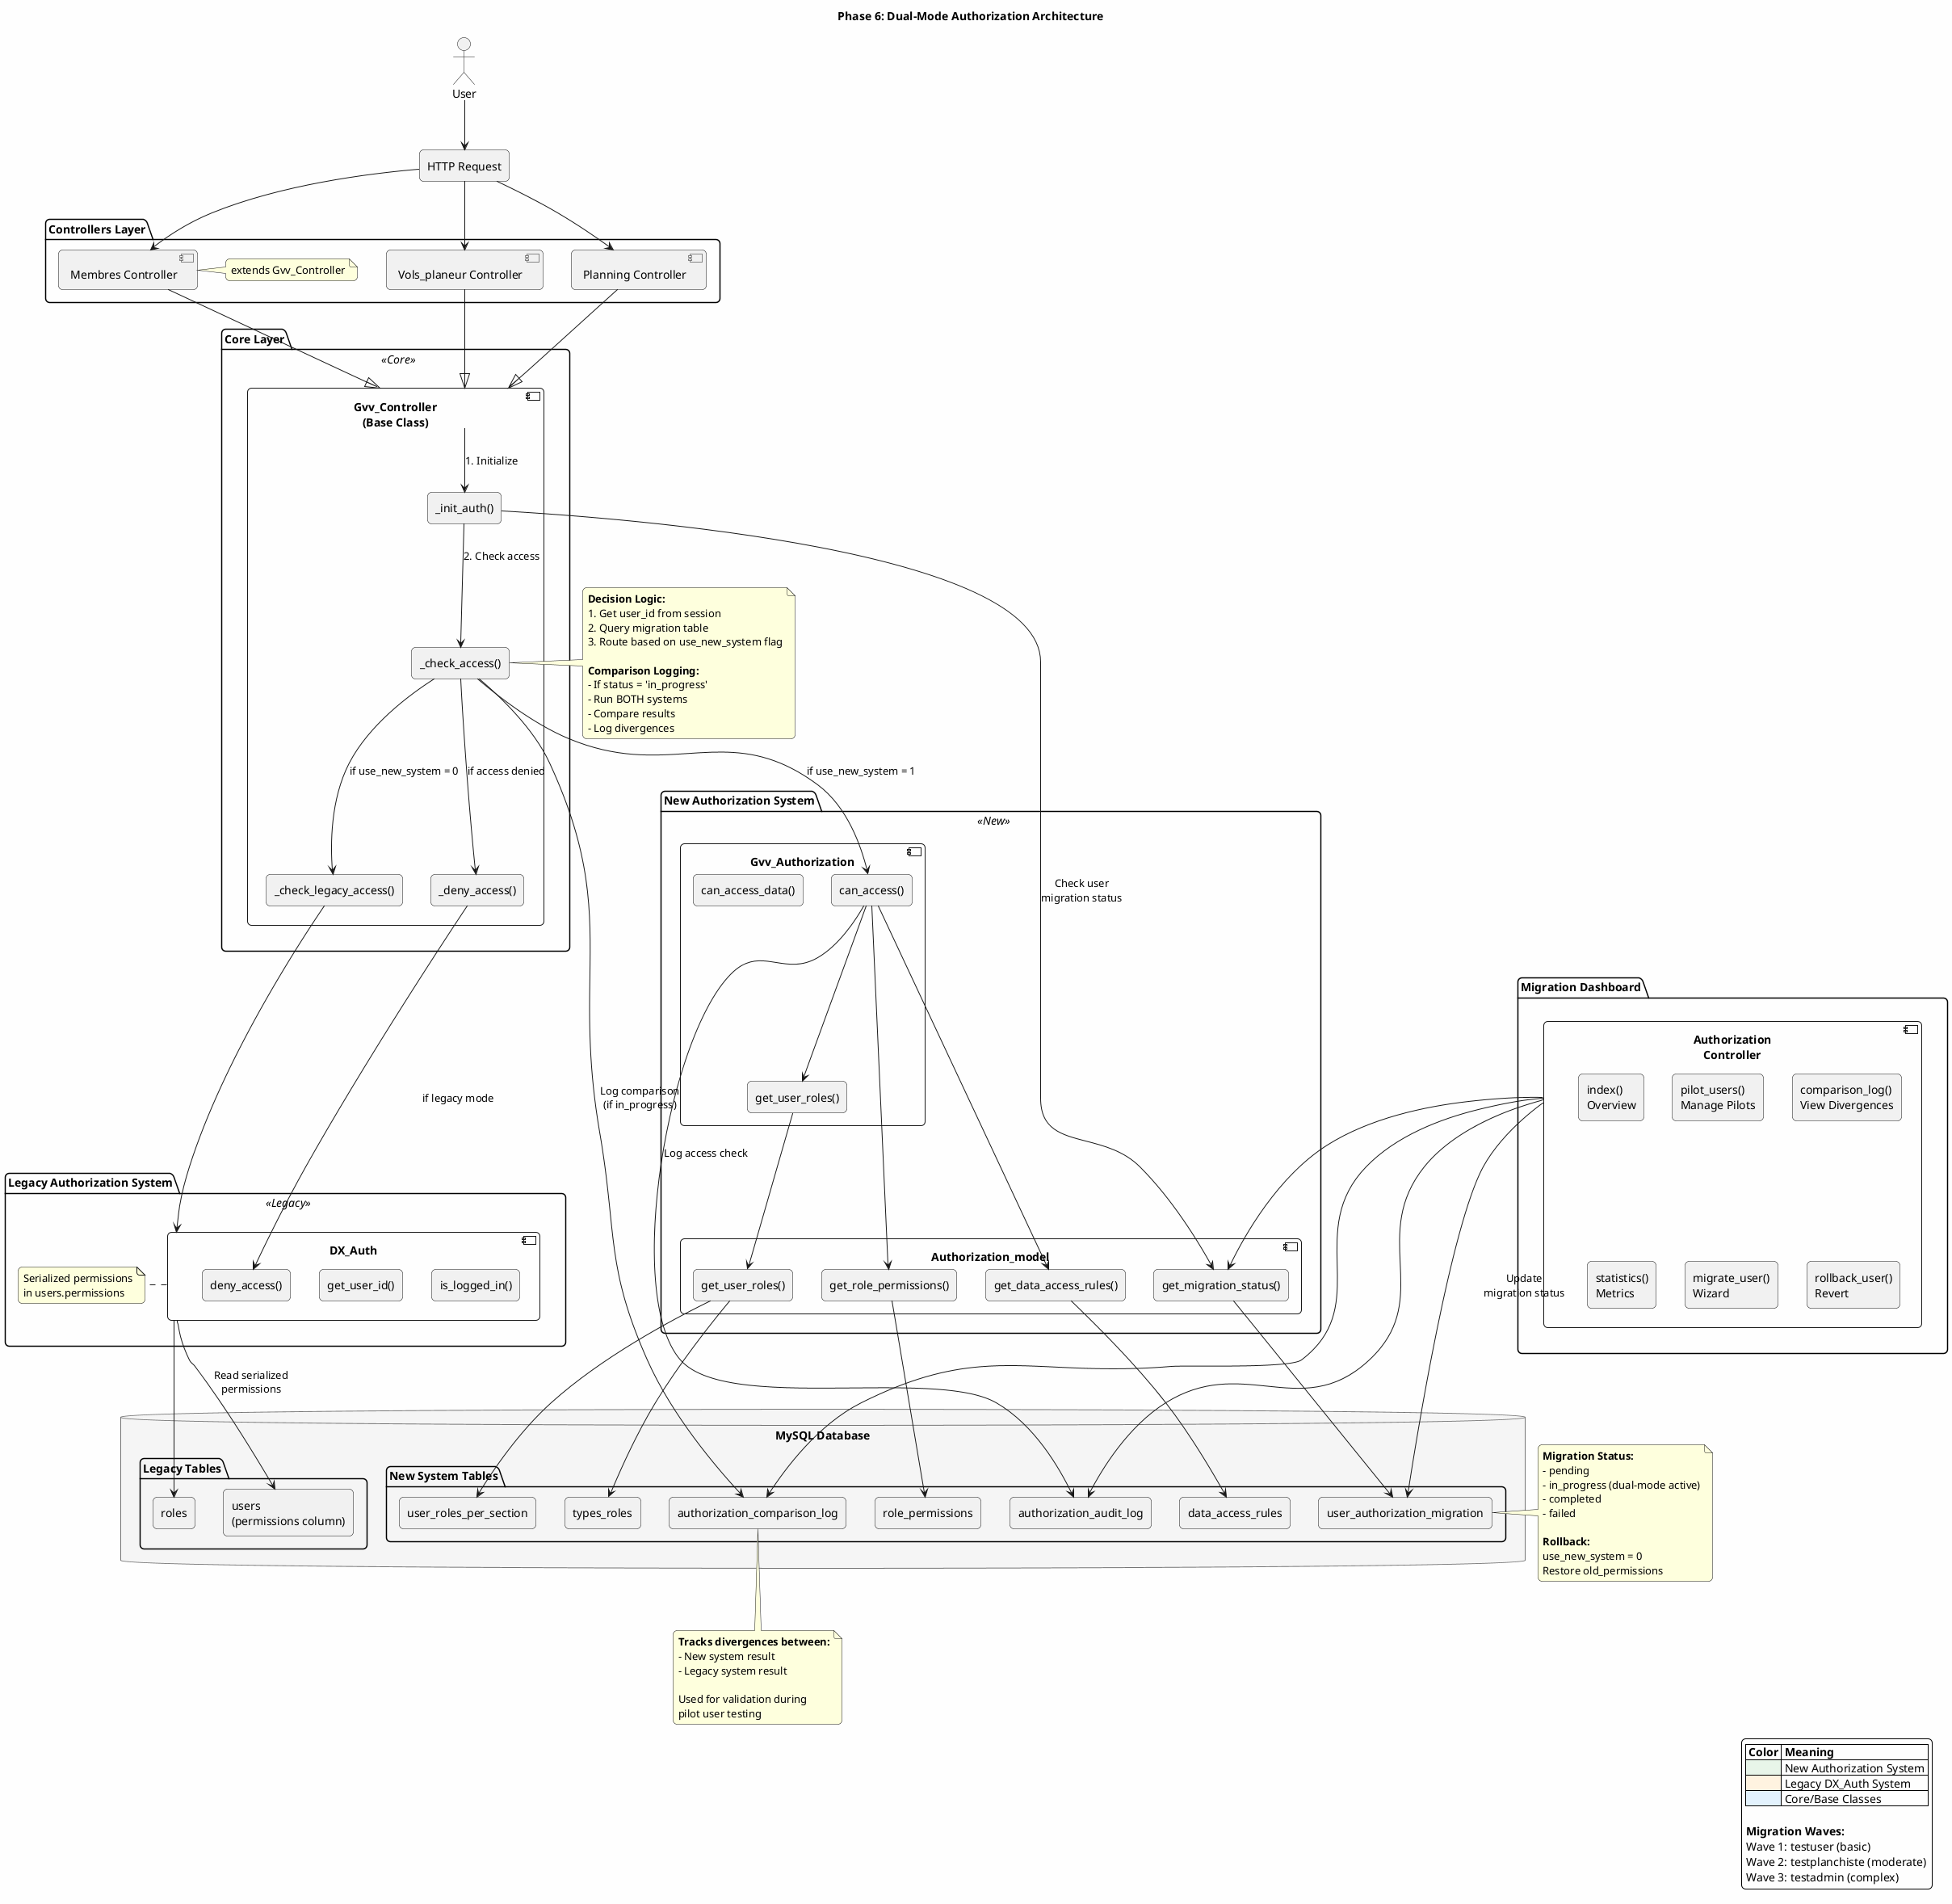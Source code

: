 @startuml Phase 6 Dual-Mode Architecture

!define RECTANGLE class

skinparam backgroundColor #FEFEFE
skinparam roundcorner 10
skinparam shadowing false

' Color scheme
skinparam component {
    BackgroundColor<<New>> #E8F5E9
    BorderColor<<New>> #4CAF50
    BackgroundColor<<Legacy>> #FFF3E0
    BorderColor<<Legacy>> #FF9800
    BackgroundColor<<Core>> #E3F2FD
    BorderColor<<Core>> #2196F3
}

skinparam database {
    BackgroundColor #F5F5F5
    BorderColor #757575
}

title Phase 6: Dual-Mode Authorization Architecture

' User Request
actor "User" as user
rectangle "HTTP Request" as request

' Controllers Layer
package "Controllers Layer" {
    component "Membres Controller" as membres_ctrl
    component "Vols_planeur Controller" as vols_ctrl
    component "Planning Controller" as planning_ctrl
    note right of membres_ctrl
        extends Gvv_Controller
    end note
}

' Core Controller
package "Core Layer" <<Core>> {
    component "Gvv_Controller\n(Base Class)" as gvv_ctrl {
        rectangle "_init_auth()" as init_auth
        rectangle "_check_access()" as check_access
        rectangle "_check_legacy_access()" as legacy_check
        rectangle "_deny_access()" as deny_access
    }
}

' Authorization Systems
package "New Authorization System" <<New>> {
    component "Gvv_Authorization" as new_auth {
        rectangle "can_access()" as new_can_access
        rectangle "can_access_data()" as new_can_access_data
        rectangle "get_user_roles()" as new_get_roles
    }

    component "Authorization_model" as new_model {
        rectangle "get_user_roles()" as model_get_roles
        rectangle "get_role_permissions()" as model_get_perms
        rectangle "get_data_access_rules()" as model_get_rules
        rectangle "get_migration_status()" as model_get_migration
    }
}

package "Legacy Authorization System" <<Legacy>> {
    component "DX_Auth" as legacy_auth {
        rectangle "is_logged_in()" as legacy_logged_in
        rectangle "get_user_id()" as legacy_user_id
        rectangle "deny_access()" as legacy_deny
    }

    note right of legacy_auth
        Serialized permissions
        in users.permissions
    end note
}

' Database Layer
database "MySQL Database" {
    folder "New System Tables" {
        rectangle "types_roles" as types_roles_table
        rectangle "user_roles_per_section" as urps_table
        rectangle "role_permissions" as perms_table
        rectangle "data_access_rules" as rules_table
        rectangle "authorization_audit_log" as audit_table
        rectangle "user_authorization_migration" as migration_table
        rectangle "authorization_comparison_log" as comparison_table
    }

    folder "Legacy Tables" {
        rectangle "users\n(permissions column)" as users_table
        rectangle "roles" as roles_table
    }
}

' Migration Dashboard
package "Migration Dashboard" {
    component "Authorization\nController" as migration_ctrl {
        rectangle "index()\nOverview" as dash_overview
        rectangle "pilot_users()\nManage Pilots" as dash_pilots
        rectangle "comparison_log()\nView Divergences" as dash_comparison
        rectangle "statistics()\nMetrics" as dash_stats
        rectangle "migrate_user()\nWizard" as dash_migrate
        rectangle "rollback_user()\nRevert" as dash_rollback
    }
}

' Request Flow
user --> request
request --> membres_ctrl
request --> vols_ctrl
request --> planning_ctrl

' Controller inherits from Gvv_Controller
membres_ctrl -down-|> gvv_ctrl
vols_ctrl -down-|> gvv_ctrl
planning_ctrl -down-|> gvv_ctrl

' Gvv_Controller decision flow
gvv_ctrl --> init_auth : "1. Initialize"
init_auth --> model_get_migration : "Check user\nmigration status"
model_get_migration --> migration_table

init_auth --> check_access : "2. Check access"

' Dual-mode routing
check_access --> new_can_access : "if use_new_system = 1"
check_access --> legacy_check : "if use_new_system = 0"

' New system flow
new_can_access --> new_get_roles
new_get_roles --> model_get_roles
model_get_roles --> urps_table
model_get_roles --> types_roles_table

new_can_access --> model_get_perms
model_get_perms --> perms_table

new_can_access --> model_get_rules
model_get_rules --> rules_table

new_can_access --> audit_table : "Log access check"

' Legacy system flow
legacy_check --> legacy_auth
legacy_auth --> users_table : "Read serialized\npermissions"
legacy_auth --> roles_table

' Comparison logging (dual-mode validation)
check_access --> comparison_table : "Log comparison\n(if in_progress)"

' Deny access
check_access --> deny_access : "if access denied"
deny_access --> legacy_deny : "if legacy mode"

' Migration dashboard access
migration_ctrl --> model_get_migration
migration_ctrl --> comparison_table
migration_ctrl --> audit_table
migration_ctrl --> migration_table : "Update\nmigration status"

' Notes
note right of check_access
    **Decision Logic:**
    1. Get user_id from session
    2. Query migration table
    3. Route based on use_new_system flag

    **Comparison Logging:**
    - If status = 'in_progress'
    - Run BOTH systems
    - Compare results
    - Log divergences
end note

note left of migration_table
    **Migration Status:**
    - pending
    - in_progress (dual-mode active)
    - completed
    - failed

    **Rollback:**
    use_new_system = 0
    Restore old_permissions
end note

note bottom of comparison_table
    **Tracks divergences between:**
    - New system result
    - Legacy system result

    Used for validation during
    pilot user testing
end note

legend right
    |= Color |= Meaning |
    | <#E8F5E9> | New Authorization System |
    | <#FFF3E0> | Legacy DX_Auth System |
    | <#E3F2FD> | Core/Base Classes |

    **Migration Waves:**
    Wave 1: testuser (basic)
    Wave 2: testplanchiste (moderate)
    Wave 3: testadmin (complex)
endlegend

@enduml
